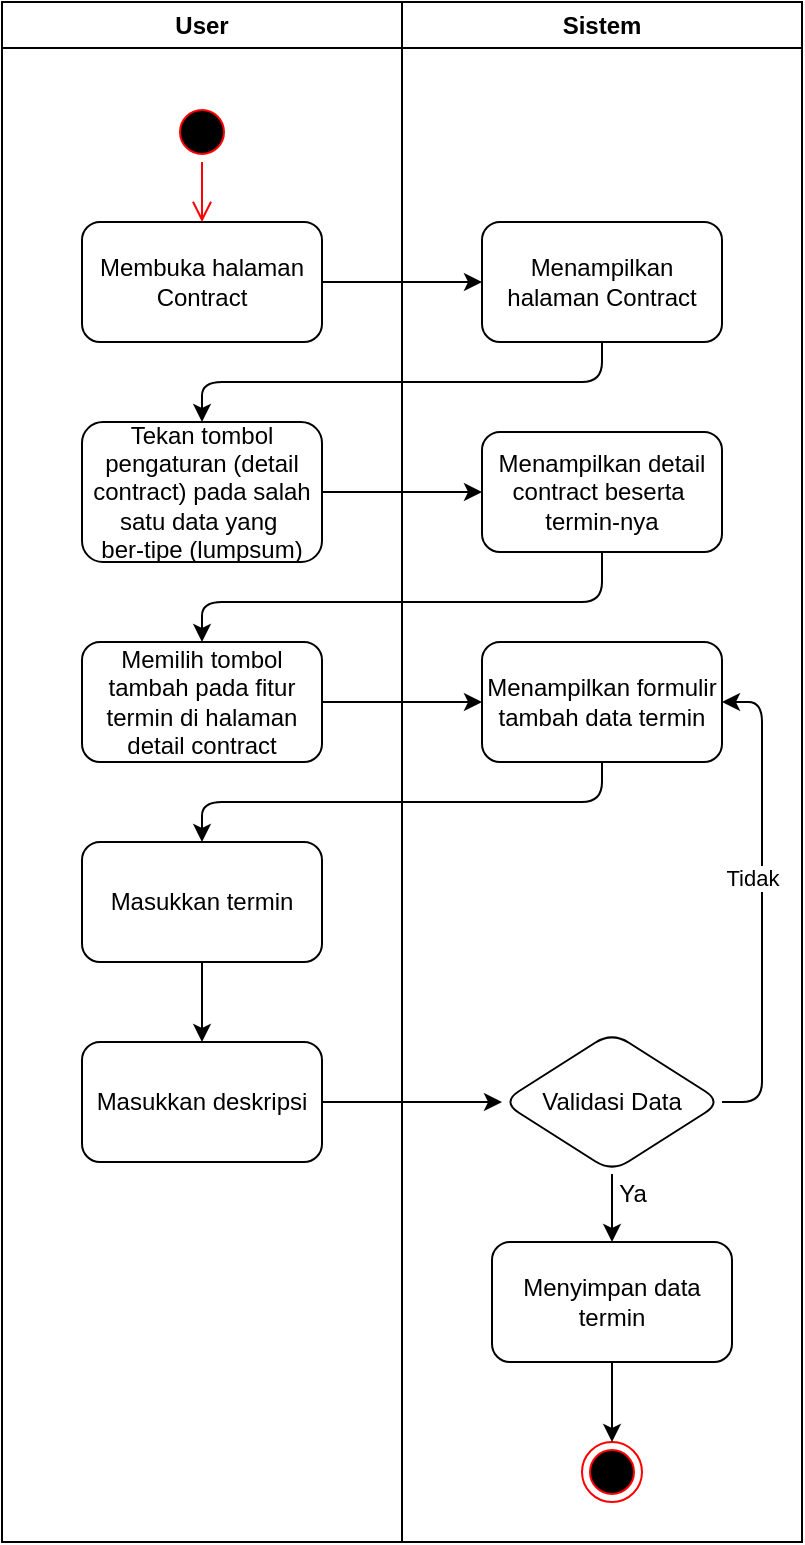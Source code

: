 <mxfile>
    <diagram id="XvKOURBiC8W1Vgm8mjIQ" name="Page-1">
        <mxGraphModel dx="1109" dy="592" grid="1" gridSize="10" guides="1" tooltips="1" connect="1" arrows="1" fold="1" page="1" pageScale="1" pageWidth="850" pageHeight="1100" math="0" shadow="0">
            <root>
                <mxCell id="0"/>
                <mxCell id="1" parent="0"/>
                <mxCell id="3" value="User" style="swimlane;whiteSpace=wrap;html=1;" parent="1" vertex="1">
                    <mxGeometry x="120" y="120" width="200" height="770" as="geometry"/>
                </mxCell>
                <mxCell id="4" value="" style="ellipse;html=1;shape=startState;fillColor=#000000;strokeColor=#ff0000;" parent="3" vertex="1">
                    <mxGeometry x="85" y="50" width="30" height="30" as="geometry"/>
                </mxCell>
                <mxCell id="5" value="Membuka halaman Contract" style="rounded=1;whiteSpace=wrap;html=1;" parent="3" vertex="1">
                    <mxGeometry x="40" y="110" width="120" height="60" as="geometry"/>
                </mxCell>
                <mxCell id="6" value="" style="edgeStyle=orthogonalEdgeStyle;html=1;verticalAlign=bottom;endArrow=open;endSize=8;strokeColor=#ff0000;entryX=0.5;entryY=0;entryDx=0;entryDy=0;" parent="3" source="4" target="5" edge="1">
                    <mxGeometry relative="1" as="geometry">
                        <mxPoint x="100" y="110" as="targetPoint"/>
                    </mxGeometry>
                </mxCell>
                <mxCell id="7" value="Tekan tombol pengaturan (detail contract) pada salah satu data yang&amp;nbsp;&lt;div&gt;ber-tipe (lumpsum)&lt;/div&gt;" style="rounded=1;whiteSpace=wrap;html=1;" parent="3" vertex="1">
                    <mxGeometry x="40" y="210" width="120" height="70" as="geometry"/>
                </mxCell>
                <mxCell id="31" value="Masukkan deskripsi" style="rounded=1;whiteSpace=wrap;html=1;" vertex="1" parent="3">
                    <mxGeometry x="40" y="520" width="120" height="60" as="geometry"/>
                </mxCell>
                <mxCell id="8" value="Sistem" style="swimlane;whiteSpace=wrap;html=1;" parent="1" vertex="1">
                    <mxGeometry x="320" y="120" width="200" height="770" as="geometry"/>
                </mxCell>
                <mxCell id="9" value="Menampilkan halaman Contract" style="rounded=1;whiteSpace=wrap;html=1;" parent="8" vertex="1">
                    <mxGeometry x="40" y="110" width="120" height="60" as="geometry"/>
                </mxCell>
                <mxCell id="11" value="Menampilkan detail contract beserta&amp;nbsp;&lt;div&gt;termin-nya&lt;/div&gt;" style="rounded=1;whiteSpace=wrap;html=1;" parent="8" vertex="1">
                    <mxGeometry x="40" y="215" width="120" height="60" as="geometry"/>
                </mxCell>
                <mxCell id="25" value="" style="ellipse;html=1;shape=endState;fillColor=#000000;strokeColor=#ff0000;" parent="8" vertex="1">
                    <mxGeometry x="90" y="720" width="30" height="30" as="geometry"/>
                </mxCell>
                <mxCell id="23" value="Menyimpan data termin" style="rounded=1;whiteSpace=wrap;html=1;" parent="8" vertex="1">
                    <mxGeometry x="45" y="620" width="120" height="60" as="geometry"/>
                </mxCell>
                <mxCell id="22" value="" style="edgeStyle=none;html=1;" parent="8" source="23" target="25" edge="1">
                    <mxGeometry relative="1" as="geometry"/>
                </mxCell>
                <mxCell id="13" value="" style="edgeStyle=none;html=1;" parent="1" source="5" target="9" edge="1">
                    <mxGeometry relative="1" as="geometry"/>
                </mxCell>
                <mxCell id="14" value="" style="edgeStyle=none;html=1;entryX=0.5;entryY=0;entryDx=0;entryDy=0;exitX=0.5;exitY=1;exitDx=0;exitDy=0;" parent="1" source="9" target="7" edge="1">
                    <mxGeometry relative="1" as="geometry">
                        <Array as="points">
                            <mxPoint x="420" y="310"/>
                            <mxPoint x="220" y="310"/>
                        </Array>
                    </mxGeometry>
                </mxCell>
                <mxCell id="15" value="" style="edgeStyle=none;html=1;" parent="1" source="7" target="11" edge="1">
                    <mxGeometry relative="1" as="geometry"/>
                </mxCell>
                <mxCell id="16" value="Memilih tombol tambah pada fitur termin di halaman detail contract" style="rounded=1;whiteSpace=wrap;html=1;" parent="1" vertex="1">
                    <mxGeometry x="160" y="440" width="120" height="60" as="geometry"/>
                </mxCell>
                <mxCell id="32" value="" style="edgeStyle=none;html=1;" edge="1" parent="1" source="17" target="31">
                    <mxGeometry relative="1" as="geometry"/>
                </mxCell>
                <mxCell id="17" value="Masukkan termin" style="rounded=1;whiteSpace=wrap;html=1;" parent="1" vertex="1">
                    <mxGeometry x="160" y="540" width="120" height="60" as="geometry"/>
                </mxCell>
                <mxCell id="18" value="Menampilkan formulir tambah data termin" style="rounded=1;whiteSpace=wrap;html=1;" parent="1" vertex="1">
                    <mxGeometry x="360" y="440" width="120" height="60" as="geometry"/>
                </mxCell>
                <mxCell id="19" style="edgeStyle=none;html=1;entryX=1;entryY=0.5;entryDx=0;entryDy=0;exitX=1;exitY=0.5;exitDx=0;exitDy=0;" parent="1" source="21" target="18" edge="1">
                    <mxGeometry relative="1" as="geometry">
                        <Array as="points">
                            <mxPoint x="500" y="670"/>
                            <mxPoint x="500" y="470"/>
                        </Array>
                    </mxGeometry>
                </mxCell>
                <mxCell id="30" value="Tidak" style="edgeLabel;html=1;align=center;verticalAlign=middle;resizable=0;points=[];" parent="19" vertex="1" connectable="0">
                    <mxGeometry x="0.099" y="5" relative="1" as="geometry">
                        <mxPoint as="offset"/>
                    </mxGeometry>
                </mxCell>
                <mxCell id="20" value="" style="edgeStyle=none;html=1;" parent="1" target="23" edge="1">
                    <mxGeometry relative="1" as="geometry">
                        <mxPoint x="425" y="706" as="sourcePoint"/>
                    </mxGeometry>
                </mxCell>
                <mxCell id="21" value="Validasi Data" style="rhombus;whiteSpace=wrap;html=1;rounded=1;" parent="1" vertex="1">
                    <mxGeometry x="370" y="635" width="110" height="70" as="geometry"/>
                </mxCell>
                <mxCell id="24" value="Ya" style="text;html=1;align=center;verticalAlign=middle;resizable=0;points=[];autosize=1;strokeColor=none;fillColor=none;" parent="1" vertex="1">
                    <mxGeometry x="415" y="701" width="40" height="30" as="geometry"/>
                </mxCell>
                <mxCell id="26" value="" style="edgeStyle=none;html=1;" parent="1" source="16" target="18" edge="1">
                    <mxGeometry relative="1" as="geometry"/>
                </mxCell>
                <mxCell id="27" value="" style="edgeStyle=none;html=1;entryX=0.5;entryY=0;entryDx=0;entryDy=0;exitX=0.5;exitY=1;exitDx=0;exitDy=0;" parent="1" source="18" target="17" edge="1">
                    <mxGeometry relative="1" as="geometry">
                        <Array as="points">
                            <mxPoint x="420" y="520"/>
                            <mxPoint x="220" y="520"/>
                        </Array>
                    </mxGeometry>
                </mxCell>
                <mxCell id="29" style="edgeStyle=none;html=1;exitX=0.5;exitY=1;exitDx=0;exitDy=0;entryX=0.5;entryY=0;entryDx=0;entryDy=0;" parent="1" source="11" target="16" edge="1">
                    <mxGeometry relative="1" as="geometry">
                        <Array as="points">
                            <mxPoint x="420" y="420"/>
                            <mxPoint x="220" y="420"/>
                        </Array>
                    </mxGeometry>
                </mxCell>
                <mxCell id="33" value="" style="edgeStyle=none;html=1;" edge="1" parent="1" source="31" target="21">
                    <mxGeometry relative="1" as="geometry"/>
                </mxCell>
            </root>
        </mxGraphModel>
    </diagram>
</mxfile>